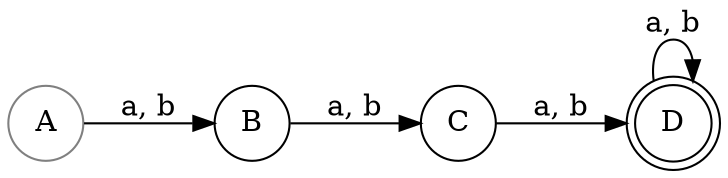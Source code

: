 digraph G{
  rankdir=LR;
  node [shape = doublecircle];D;
  node [shape = circle];
  A [color = "#808080"];
  A -> B [label = "a, b"];
  B -> C [label = "a, b"];
  C -> D [label = "a, b"];
  D -> D [label = "a, b"];
}
